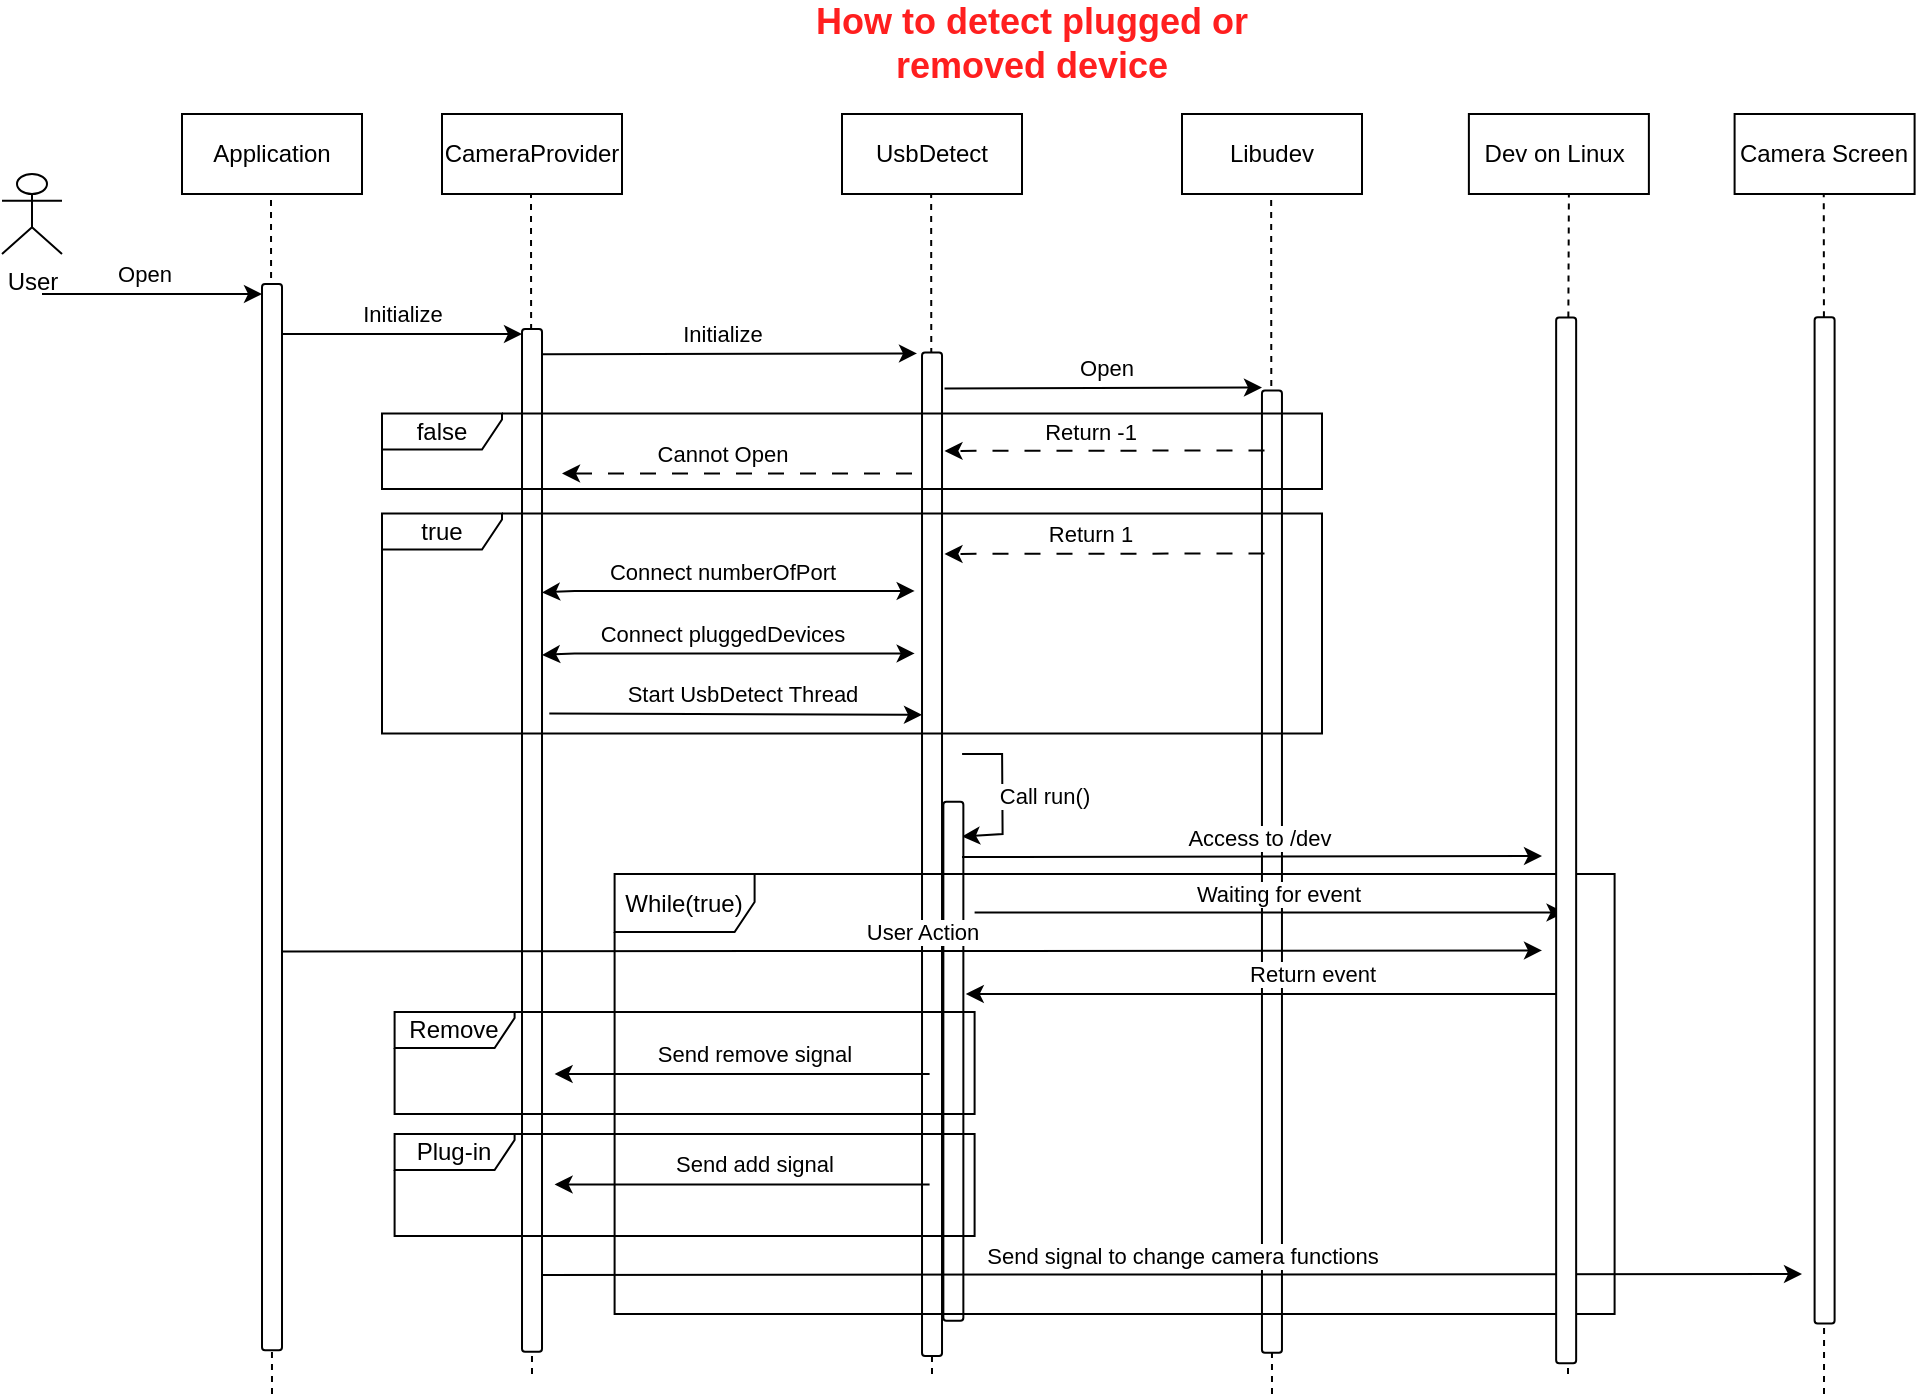 <mxfile version="21.7.2" type="github">
  <diagram name="Page-1" id="EMRwDJ8s_3Zg5q5j3q0t">
    <mxGraphModel dx="2516" dy="879" grid="1" gridSize="10" guides="1" tooltips="1" connect="1" arrows="1" fold="1" page="1" pageScale="1" pageWidth="850" pageHeight="1100" math="0" shadow="0">
      <root>
        <mxCell id="0" />
        <mxCell id="1" parent="0" />
        <mxCell id="75rw1hecKQY-QGVVvUyk-8" value="" style="endArrow=none;dashed=1;html=1;rounded=0;" edge="1" parent="1">
          <mxGeometry width="50" height="50" relative="1" as="geometry">
            <mxPoint x="175" y="770" as="sourcePoint" />
            <mxPoint x="174.5" y="180" as="targetPoint" />
          </mxGeometry>
        </mxCell>
        <mxCell id="75rw1hecKQY-QGVVvUyk-1" value="" style="endArrow=none;dashed=1;html=1;rounded=0;" edge="1" parent="1">
          <mxGeometry width="50" height="50" relative="1" as="geometry">
            <mxPoint x="545" y="780" as="sourcePoint" />
            <mxPoint x="544.58" y="180" as="targetPoint" />
          </mxGeometry>
        </mxCell>
        <mxCell id="75rw1hecKQY-QGVVvUyk-2" value="" style="rounded=1;whiteSpace=wrap;html=1;rotation=-90;" vertex="1" parent="1">
          <mxGeometry x="304.37" y="513.82" width="481.22" height="10" as="geometry" />
        </mxCell>
        <mxCell id="75rw1hecKQY-QGVVvUyk-3" value="" style="rounded=1;whiteSpace=wrap;html=1;rotation=-90;" vertex="1" parent="1">
          <mxGeometry x="-80.66" y="498.18" width="511.33" height="10" as="geometry" />
        </mxCell>
        <mxCell id="75rw1hecKQY-QGVVvUyk-4" value="CameraProvider" style="rounded=0;whiteSpace=wrap;html=1;" vertex="1" parent="1">
          <mxGeometry x="130" y="140" width="90" height="40" as="geometry" />
        </mxCell>
        <mxCell id="75rw1hecKQY-QGVVvUyk-5" value="UsbDetect" style="rounded=0;whiteSpace=wrap;html=1;" vertex="1" parent="1">
          <mxGeometry x="330" y="140" width="90" height="40" as="geometry" />
        </mxCell>
        <mxCell id="75rw1hecKQY-QGVVvUyk-9" value="" style="endArrow=none;dashed=1;html=1;rounded=0;" edge="1" parent="1">
          <mxGeometry width="50" height="50" relative="1" as="geometry">
            <mxPoint x="375" y="770" as="sourcePoint" />
            <mxPoint x="374.58" y="180" as="targetPoint" />
          </mxGeometry>
        </mxCell>
        <mxCell id="75rw1hecKQY-QGVVvUyk-12" value="User" style="shape=umlActor;verticalLabelPosition=bottom;verticalAlign=top;html=1;outlineConnect=0;" vertex="1" parent="1">
          <mxGeometry x="-90" y="170" width="30" height="40" as="geometry" />
        </mxCell>
        <mxCell id="75rw1hecKQY-QGVVvUyk-13" value="Application" style="rounded=0;whiteSpace=wrap;html=1;" vertex="1" parent="1">
          <mxGeometry y="140" width="90" height="40" as="geometry" />
        </mxCell>
        <mxCell id="75rw1hecKQY-QGVVvUyk-14" value="" style="endArrow=none;dashed=1;html=1;rounded=0;" edge="1" parent="1">
          <mxGeometry width="50" height="50" relative="1" as="geometry">
            <mxPoint x="45" y="780" as="sourcePoint" />
            <mxPoint x="44.5" y="180" as="targetPoint" />
          </mxGeometry>
        </mxCell>
        <mxCell id="75rw1hecKQY-QGVVvUyk-15" value="" style="endArrow=classic;html=1;rounded=0;" edge="1" parent="1">
          <mxGeometry width="50" height="50" relative="1" as="geometry">
            <mxPoint x="-70" y="230" as="sourcePoint" />
            <mxPoint x="40" y="230" as="targetPoint" />
          </mxGeometry>
        </mxCell>
        <mxCell id="75rw1hecKQY-QGVVvUyk-16" value="Open" style="edgeLabel;html=1;align=center;verticalAlign=middle;resizable=0;points=[];" vertex="1" connectable="0" parent="75rw1hecKQY-QGVVvUyk-15">
          <mxGeometry x="-0.13" relative="1" as="geometry">
            <mxPoint x="3" y="-10" as="offset" />
          </mxGeometry>
        </mxCell>
        <mxCell id="75rw1hecKQY-QGVVvUyk-17" value="" style="endArrow=classic;html=1;rounded=0;" edge="1" parent="1">
          <mxGeometry width="50" height="50" relative="1" as="geometry">
            <mxPoint x="50" y="250" as="sourcePoint" />
            <mxPoint x="170" y="250" as="targetPoint" />
          </mxGeometry>
        </mxCell>
        <mxCell id="75rw1hecKQY-QGVVvUyk-18" value="Initialize" style="edgeLabel;html=1;align=center;verticalAlign=middle;resizable=0;points=[];" vertex="1" connectable="0" parent="75rw1hecKQY-QGVVvUyk-17">
          <mxGeometry x="0.353" y="-1" relative="1" as="geometry">
            <mxPoint x="-21" y="-11" as="offset" />
          </mxGeometry>
        </mxCell>
        <mxCell id="75rw1hecKQY-QGVVvUyk-19" value="" style="endArrow=classic;html=1;rounded=0;exitX=0.869;exitY=1;exitDx=0;exitDy=0;exitPerimeter=0;" edge="1" parent="1">
          <mxGeometry width="50" height="50" relative="1" as="geometry">
            <mxPoint x="180" y="260.128" as="sourcePoint" />
            <mxPoint x="367.5" y="259.74" as="targetPoint" />
          </mxGeometry>
        </mxCell>
        <mxCell id="75rw1hecKQY-QGVVvUyk-20" value="Initialize" style="edgeLabel;html=1;align=center;verticalAlign=middle;resizable=0;points=[];" vertex="1" connectable="0" parent="75rw1hecKQY-QGVVvUyk-19">
          <mxGeometry x="-0.328" y="-3" relative="1" as="geometry">
            <mxPoint x="27" y="-13" as="offset" />
          </mxGeometry>
        </mxCell>
        <mxCell id="75rw1hecKQY-QGVVvUyk-21" value="&lt;b&gt;&lt;font style=&quot;font-size: 18px;&quot; color=&quot;#ff1f1f&quot;&gt;How to detect plugged or removed device&lt;/font&gt;&lt;/b&gt;" style="text;html=1;strokeColor=none;fillColor=none;align=center;verticalAlign=middle;whiteSpace=wrap;rounded=0;" vertex="1" parent="1">
          <mxGeometry x="290" y="90" width="270" height="30" as="geometry" />
        </mxCell>
        <mxCell id="75rw1hecKQY-QGVVvUyk-27" value="" style="rounded=1;whiteSpace=wrap;html=1;rotation=-90;" vertex="1" parent="1">
          <mxGeometry x="-221.56" y="486.57" width="533.13" height="10" as="geometry" />
        </mxCell>
        <mxCell id="75rw1hecKQY-QGVVvUyk-32" value="" style="rounded=1;whiteSpace=wrap;html=1;rotation=-90;" vertex="1" parent="1">
          <mxGeometry x="124.14" y="505.13" width="501.74" height="10" as="geometry" />
        </mxCell>
        <mxCell id="75rw1hecKQY-QGVVvUyk-33" value="false" style="shape=umlFrame;whiteSpace=wrap;html=1;pointerEvents=0;width=60;height=18;" vertex="1" parent="1">
          <mxGeometry x="100" y="289.74" width="470" height="37.7" as="geometry" />
        </mxCell>
        <mxCell id="75rw1hecKQY-QGVVvUyk-34" value="" style="endArrow=classic;html=1;rounded=0;dashed=1;dashPattern=8 8;" edge="1" parent="1">
          <mxGeometry width="50" height="50" relative="1" as="geometry">
            <mxPoint x="365" y="319.74" as="sourcePoint" />
            <mxPoint x="190" y="319.74" as="targetPoint" />
          </mxGeometry>
        </mxCell>
        <mxCell id="75rw1hecKQY-QGVVvUyk-35" value="Cannot Open" style="edgeLabel;html=1;align=center;verticalAlign=middle;resizable=0;points=[];" vertex="1" connectable="0" parent="75rw1hecKQY-QGVVvUyk-34">
          <mxGeometry x="0.021" y="3" relative="1" as="geometry">
            <mxPoint x="-6" y="-13" as="offset" />
          </mxGeometry>
        </mxCell>
        <mxCell id="75rw1hecKQY-QGVVvUyk-36" value="true" style="shape=umlFrame;whiteSpace=wrap;html=1;pointerEvents=0;width=60;height=18;" vertex="1" parent="1">
          <mxGeometry x="100" y="339.74" width="470" height="110" as="geometry" />
        </mxCell>
        <mxCell id="75rw1hecKQY-QGVVvUyk-37" value="" style="endArrow=classic;startArrow=classic;html=1;rounded=0;exitX=0.168;exitY=1.367;exitDx=0;exitDy=0;exitPerimeter=0;" edge="1" parent="1">
          <mxGeometry width="50" height="50" relative="1" as="geometry">
            <mxPoint x="180.0" y="379.19" as="sourcePoint" />
            <mxPoint x="366.33" y="378.49" as="targetPoint" />
            <Array as="points">
              <mxPoint x="196.33" y="378.49" />
            </Array>
          </mxGeometry>
        </mxCell>
        <mxCell id="75rw1hecKQY-QGVVvUyk-38" value="Connect numberOfPort" style="edgeLabel;html=1;align=center;verticalAlign=middle;resizable=0;points=[];" vertex="1" connectable="0" parent="75rw1hecKQY-QGVVvUyk-37">
          <mxGeometry x="-0.142" y="2" relative="1" as="geometry">
            <mxPoint x="10" y="-8" as="offset" />
          </mxGeometry>
        </mxCell>
        <mxCell id="75rw1hecKQY-QGVVvUyk-39" value="" style="endArrow=classic;html=1;rounded=0;exitX=0.147;exitY=1.367;exitDx=0;exitDy=0;exitPerimeter=0;" edge="1" parent="1">
          <mxGeometry width="50" height="50" relative="1" as="geometry">
            <mxPoint x="183.67" y="439.743" as="sourcePoint" />
            <mxPoint x="370" y="440.38" as="targetPoint" />
          </mxGeometry>
        </mxCell>
        <mxCell id="75rw1hecKQY-QGVVvUyk-40" value="Start UsbDetect Thread" style="edgeLabel;html=1;align=center;verticalAlign=middle;resizable=0;points=[];" vertex="1" connectable="0" parent="75rw1hecKQY-QGVVvUyk-39">
          <mxGeometry x="-0.328" y="-3" relative="1" as="geometry">
            <mxPoint x="34" y="-13" as="offset" />
          </mxGeometry>
        </mxCell>
        <mxCell id="75rw1hecKQY-QGVVvUyk-41" value="" style="endArrow=classic;startArrow=classic;html=1;rounded=0;exitX=0.168;exitY=1.367;exitDx=0;exitDy=0;exitPerimeter=0;" edge="1" parent="1">
          <mxGeometry width="50" height="50" relative="1" as="geometry">
            <mxPoint x="180.0" y="410.44" as="sourcePoint" />
            <mxPoint x="366.33" y="409.74" as="targetPoint" />
            <Array as="points">
              <mxPoint x="196.33" y="409.74" />
            </Array>
          </mxGeometry>
        </mxCell>
        <mxCell id="75rw1hecKQY-QGVVvUyk-42" value="Connect pluggedDevices" style="edgeLabel;html=1;align=center;verticalAlign=middle;resizable=0;points=[];" vertex="1" connectable="0" parent="75rw1hecKQY-QGVVvUyk-41">
          <mxGeometry x="-0.142" y="2" relative="1" as="geometry">
            <mxPoint x="10" y="-8" as="offset" />
          </mxGeometry>
        </mxCell>
        <mxCell id="75rw1hecKQY-QGVVvUyk-43" value="Libudev" style="rounded=0;whiteSpace=wrap;html=1;" vertex="1" parent="1">
          <mxGeometry x="500" y="140" width="90" height="40" as="geometry" />
        </mxCell>
        <mxCell id="75rw1hecKQY-QGVVvUyk-44" value="" style="endArrow=classic;html=1;rounded=0;entryX=0.933;entryY=0.93;entryDx=0;entryDy=0;entryPerimeter=0;" edge="1" parent="1" target="75rw1hecKQY-QGVVvUyk-52">
          <mxGeometry width="50" height="50" relative="1" as="geometry">
            <mxPoint x="390.05" y="460" as="sourcePoint" />
            <mxPoint x="387.55" y="490" as="targetPoint" />
            <Array as="points">
              <mxPoint x="410.05" y="460" />
              <mxPoint x="410.3" y="500" />
            </Array>
          </mxGeometry>
        </mxCell>
        <mxCell id="75rw1hecKQY-QGVVvUyk-45" value="Call run()" style="edgeLabel;html=1;align=center;verticalAlign=middle;resizable=0;points=[];" vertex="1" connectable="0" parent="75rw1hecKQY-QGVVvUyk-44">
          <mxGeometry x="-0.292" y="1" relative="1" as="geometry">
            <mxPoint x="20" y="12" as="offset" />
          </mxGeometry>
        </mxCell>
        <mxCell id="75rw1hecKQY-QGVVvUyk-46" value="" style="endArrow=classic;html=1;rounded=0;exitX=0.8;exitY=1;exitDx=0;exitDy=0;exitPerimeter=0;" edge="1" parent="1">
          <mxGeometry width="50" height="50" relative="1" as="geometry">
            <mxPoint x="381.25" y="277.24" as="sourcePoint" />
            <mxPoint x="540" y="276.74" as="targetPoint" />
          </mxGeometry>
        </mxCell>
        <mxCell id="75rw1hecKQY-QGVVvUyk-47" value="Open" style="edgeLabel;html=1;align=center;verticalAlign=middle;resizable=0;points=[];" vertex="1" connectable="0" parent="75rw1hecKQY-QGVVvUyk-46">
          <mxGeometry x="-0.328" y="-3" relative="1" as="geometry">
            <mxPoint x="27" y="-13" as="offset" />
          </mxGeometry>
        </mxCell>
        <mxCell id="75rw1hecKQY-QGVVvUyk-48" value="" style="endArrow=classic;html=1;rounded=0;dashed=1;dashPattern=8 8;" edge="1" parent="1">
          <mxGeometry width="50" height="50" relative="1" as="geometry">
            <mxPoint x="541.25" y="308.23" as="sourcePoint" />
            <mxPoint x="381.25" y="308.45" as="targetPoint" />
          </mxGeometry>
        </mxCell>
        <mxCell id="75rw1hecKQY-QGVVvUyk-49" value="Return -1" style="edgeLabel;html=1;align=center;verticalAlign=middle;resizable=0;points=[];" vertex="1" connectable="0" parent="75rw1hecKQY-QGVVvUyk-48">
          <mxGeometry x="0.021" y="3" relative="1" as="geometry">
            <mxPoint x="-6" y="-13" as="offset" />
          </mxGeometry>
        </mxCell>
        <mxCell id="75rw1hecKQY-QGVVvUyk-50" value="" style="endArrow=classic;html=1;rounded=0;dashed=1;dashPattern=8 8;" edge="1" parent="1">
          <mxGeometry width="50" height="50" relative="1" as="geometry">
            <mxPoint x="541.25" y="359.74" as="sourcePoint" />
            <mxPoint x="381.25" y="359.96" as="targetPoint" />
          </mxGeometry>
        </mxCell>
        <mxCell id="75rw1hecKQY-QGVVvUyk-51" value="Return 1" style="edgeLabel;html=1;align=center;verticalAlign=middle;resizable=0;points=[];" vertex="1" connectable="0" parent="75rw1hecKQY-QGVVvUyk-50">
          <mxGeometry x="0.021" y="3" relative="1" as="geometry">
            <mxPoint x="-6" y="-13" as="offset" />
          </mxGeometry>
        </mxCell>
        <mxCell id="75rw1hecKQY-QGVVvUyk-52" value="" style="rounded=1;whiteSpace=wrap;html=1;rotation=-90;" vertex="1" parent="1">
          <mxGeometry x="255.95" y="608.65" width="259.46" height="10" as="geometry" />
        </mxCell>
        <mxCell id="75rw1hecKQY-QGVVvUyk-64" value="Dev on Linux&amp;nbsp;" style="rounded=0;whiteSpace=wrap;html=1;" vertex="1" parent="1">
          <mxGeometry x="643.44" y="140" width="90" height="40" as="geometry" />
        </mxCell>
        <mxCell id="75rw1hecKQY-QGVVvUyk-65" value="" style="endArrow=none;dashed=1;html=1;rounded=0;" edge="1" parent="1" source="75rw1hecKQY-QGVVvUyk-67">
          <mxGeometry width="50" height="50" relative="1" as="geometry">
            <mxPoint x="693" y="770" as="sourcePoint" />
            <mxPoint x="693.44" y="180" as="targetPoint" />
          </mxGeometry>
        </mxCell>
        <mxCell id="75rw1hecKQY-QGVVvUyk-68" value="" style="endArrow=classic;html=1;rounded=0;exitX=0.8;exitY=1;exitDx=0;exitDy=0;exitPerimeter=0;" edge="1" parent="1">
          <mxGeometry width="50" height="50" relative="1" as="geometry">
            <mxPoint x="390" y="511.53" as="sourcePoint" />
            <mxPoint x="680" y="511.03" as="targetPoint" />
          </mxGeometry>
        </mxCell>
        <mxCell id="75rw1hecKQY-QGVVvUyk-69" value="Access to /dev&amp;nbsp;" style="edgeLabel;html=1;align=center;verticalAlign=middle;resizable=0;points=[];" vertex="1" connectable="0" parent="75rw1hecKQY-QGVVvUyk-68">
          <mxGeometry x="-0.328" y="-3" relative="1" as="geometry">
            <mxPoint x="52" y="-13" as="offset" />
          </mxGeometry>
        </mxCell>
        <mxCell id="75rw1hecKQY-QGVVvUyk-71" value="" style="endArrow=classic;html=1;rounded=0;" edge="1" parent="1">
          <mxGeometry width="50" height="50" relative="1" as="geometry">
            <mxPoint x="396.3" y="539.25" as="sourcePoint" />
            <mxPoint x="691.28" y="539.25" as="targetPoint" />
          </mxGeometry>
        </mxCell>
        <mxCell id="75rw1hecKQY-QGVVvUyk-72" value="Waiting for event" style="edgeLabel;html=1;align=center;verticalAlign=middle;resizable=0;points=[];" vertex="1" connectable="0" parent="75rw1hecKQY-QGVVvUyk-71">
          <mxGeometry x="-0.328" y="-3" relative="1" as="geometry">
            <mxPoint x="52" y="-13" as="offset" />
          </mxGeometry>
        </mxCell>
        <mxCell id="75rw1hecKQY-QGVVvUyk-77" value="" style="endArrow=classic;html=1;rounded=0;" edge="1" parent="1">
          <mxGeometry width="50" height="50" relative="1" as="geometry">
            <mxPoint x="373.8" y="620" as="sourcePoint" />
            <mxPoint x="186.3" y="620.0" as="targetPoint" />
          </mxGeometry>
        </mxCell>
        <mxCell id="75rw1hecKQY-QGVVvUyk-78" value="Send remove signal" style="edgeLabel;html=1;align=center;verticalAlign=middle;resizable=0;points=[];" vertex="1" connectable="0" parent="75rw1hecKQY-QGVVvUyk-77">
          <mxGeometry x="-0.328" y="-3" relative="1" as="geometry">
            <mxPoint x="-25" y="-7" as="offset" />
          </mxGeometry>
        </mxCell>
        <mxCell id="75rw1hecKQY-QGVVvUyk-81" value="" style="endArrow=classic;html=1;rounded=0;exitX=0.8;exitY=1;exitDx=0;exitDy=0;exitPerimeter=0;" edge="1" parent="1">
          <mxGeometry width="50" height="50" relative="1" as="geometry">
            <mxPoint x="180.0" y="720.5" as="sourcePoint" />
            <mxPoint x="810.0" y="720" as="targetPoint" />
          </mxGeometry>
        </mxCell>
        <mxCell id="75rw1hecKQY-QGVVvUyk-82" value="Send signal to change camera functions" style="edgeLabel;html=1;align=center;verticalAlign=middle;resizable=0;points=[];" vertex="1" connectable="0" parent="75rw1hecKQY-QGVVvUyk-81">
          <mxGeometry x="-0.328" y="-3" relative="1" as="geometry">
            <mxPoint x="108" y="-13" as="offset" />
          </mxGeometry>
        </mxCell>
        <mxCell id="75rw1hecKQY-QGVVvUyk-87" value="Camera Screen" style="rounded=0;whiteSpace=wrap;html=1;" vertex="1" parent="1">
          <mxGeometry x="776.3" y="140" width="90" height="40" as="geometry" />
        </mxCell>
        <mxCell id="75rw1hecKQY-QGVVvUyk-88" value="" style="endArrow=none;dashed=1;html=1;rounded=0;" edge="1" parent="1" source="75rw1hecKQY-QGVVvUyk-90">
          <mxGeometry width="50" height="50" relative="1" as="geometry">
            <mxPoint x="821" y="780" as="sourcePoint" />
            <mxPoint x="820.88" y="180" as="targetPoint" />
          </mxGeometry>
        </mxCell>
        <mxCell id="75rw1hecKQY-QGVVvUyk-89" value="" style="endArrow=none;dashed=1;html=1;rounded=0;" edge="1" parent="1" target="75rw1hecKQY-QGVVvUyk-90">
          <mxGeometry width="50" height="50" relative="1" as="geometry">
            <mxPoint x="820.88" y="490" as="sourcePoint" />
            <mxPoint x="820.88" y="180" as="targetPoint" />
          </mxGeometry>
        </mxCell>
        <mxCell id="75rw1hecKQY-QGVVvUyk-70" value="While(true)" style="shape=umlFrame;whiteSpace=wrap;html=1;pointerEvents=0;width=70;height=29;" vertex="1" parent="1">
          <mxGeometry x="216.3" y="520" width="500" height="220" as="geometry" />
        </mxCell>
        <mxCell id="75rw1hecKQY-QGVVvUyk-95" value="" style="endArrow=classic;html=1;rounded=0;" edge="1" parent="1">
          <mxGeometry width="50" height="50" relative="1" as="geometry">
            <mxPoint x="690.72" y="580" as="sourcePoint" />
            <mxPoint x="391.89" y="580" as="targetPoint" />
          </mxGeometry>
        </mxCell>
        <mxCell id="75rw1hecKQY-QGVVvUyk-96" value="Return event" style="edgeLabel;html=1;align=center;verticalAlign=middle;resizable=0;points=[];" vertex="1" connectable="0" parent="75rw1hecKQY-QGVVvUyk-95">
          <mxGeometry x="-0.328" y="-3" relative="1" as="geometry">
            <mxPoint x="-25" y="-7" as="offset" />
          </mxGeometry>
        </mxCell>
        <mxCell id="75rw1hecKQY-QGVVvUyk-97" value="Remove" style="shape=umlFrame;whiteSpace=wrap;html=1;pointerEvents=0;width=60;height=18;" vertex="1" parent="1">
          <mxGeometry x="106.3" y="589" width="290" height="51" as="geometry" />
        </mxCell>
        <mxCell id="75rw1hecKQY-QGVVvUyk-98" value="Plug-in" style="shape=umlFrame;whiteSpace=wrap;html=1;pointerEvents=0;width=60;height=18;" vertex="1" parent="1">
          <mxGeometry x="106.3" y="650" width="290" height="51" as="geometry" />
        </mxCell>
        <mxCell id="75rw1hecKQY-QGVVvUyk-99" value="" style="endArrow=classic;html=1;rounded=0;" edge="1" parent="1">
          <mxGeometry width="50" height="50" relative="1" as="geometry">
            <mxPoint x="373.8" y="675.21" as="sourcePoint" />
            <mxPoint x="186.3" y="675.21" as="targetPoint" />
          </mxGeometry>
        </mxCell>
        <mxCell id="75rw1hecKQY-QGVVvUyk-100" value="Send add signal" style="edgeLabel;html=1;align=center;verticalAlign=middle;resizable=0;points=[];" vertex="1" connectable="0" parent="75rw1hecKQY-QGVVvUyk-99">
          <mxGeometry x="-0.328" y="-3" relative="1" as="geometry">
            <mxPoint x="-25" y="-7" as="offset" />
          </mxGeometry>
        </mxCell>
        <mxCell id="75rw1hecKQY-QGVVvUyk-104" value="" style="endArrow=classic;html=1;rounded=0;exitX=0.8;exitY=1;exitDx=0;exitDy=0;exitPerimeter=0;" edge="1" parent="1">
          <mxGeometry width="50" height="50" relative="1" as="geometry">
            <mxPoint x="50.0" y="558.73" as="sourcePoint" />
            <mxPoint x="680.0" y="558.23" as="targetPoint" />
          </mxGeometry>
        </mxCell>
        <mxCell id="75rw1hecKQY-QGVVvUyk-105" value="User Action" style="edgeLabel;html=1;align=center;verticalAlign=middle;resizable=0;points=[];" vertex="1" connectable="0" parent="75rw1hecKQY-QGVVvUyk-104">
          <mxGeometry x="-0.328" y="-3" relative="1" as="geometry">
            <mxPoint x="108" y="-13" as="offset" />
          </mxGeometry>
        </mxCell>
        <mxCell id="75rw1hecKQY-QGVVvUyk-106" value="" style="endArrow=none;dashed=1;html=1;rounded=0;" edge="1" parent="1" target="75rw1hecKQY-QGVVvUyk-90">
          <mxGeometry width="50" height="50" relative="1" as="geometry">
            <mxPoint x="821" y="780" as="sourcePoint" />
            <mxPoint x="820.88" y="180" as="targetPoint" />
          </mxGeometry>
        </mxCell>
        <mxCell id="75rw1hecKQY-QGVVvUyk-90" value="" style="rounded=1;whiteSpace=wrap;html=1;rotation=-90;" vertex="1" parent="1">
          <mxGeometry x="569.78" y="488.18" width="503.04" height="10" as="geometry" />
        </mxCell>
        <mxCell id="75rw1hecKQY-QGVVvUyk-107" value="" style="endArrow=none;dashed=1;html=1;rounded=0;" edge="1" parent="1" target="75rw1hecKQY-QGVVvUyk-67">
          <mxGeometry width="50" height="50" relative="1" as="geometry">
            <mxPoint x="693" y="770" as="sourcePoint" />
            <mxPoint x="693.44" y="180" as="targetPoint" />
          </mxGeometry>
        </mxCell>
        <mxCell id="75rw1hecKQY-QGVVvUyk-67" value="" style="rounded=1;whiteSpace=wrap;html=1;rotation=-90;" vertex="1" parent="1">
          <mxGeometry x="430.67" y="498.18" width="522.81" height="10" as="geometry" />
        </mxCell>
      </root>
    </mxGraphModel>
  </diagram>
</mxfile>

